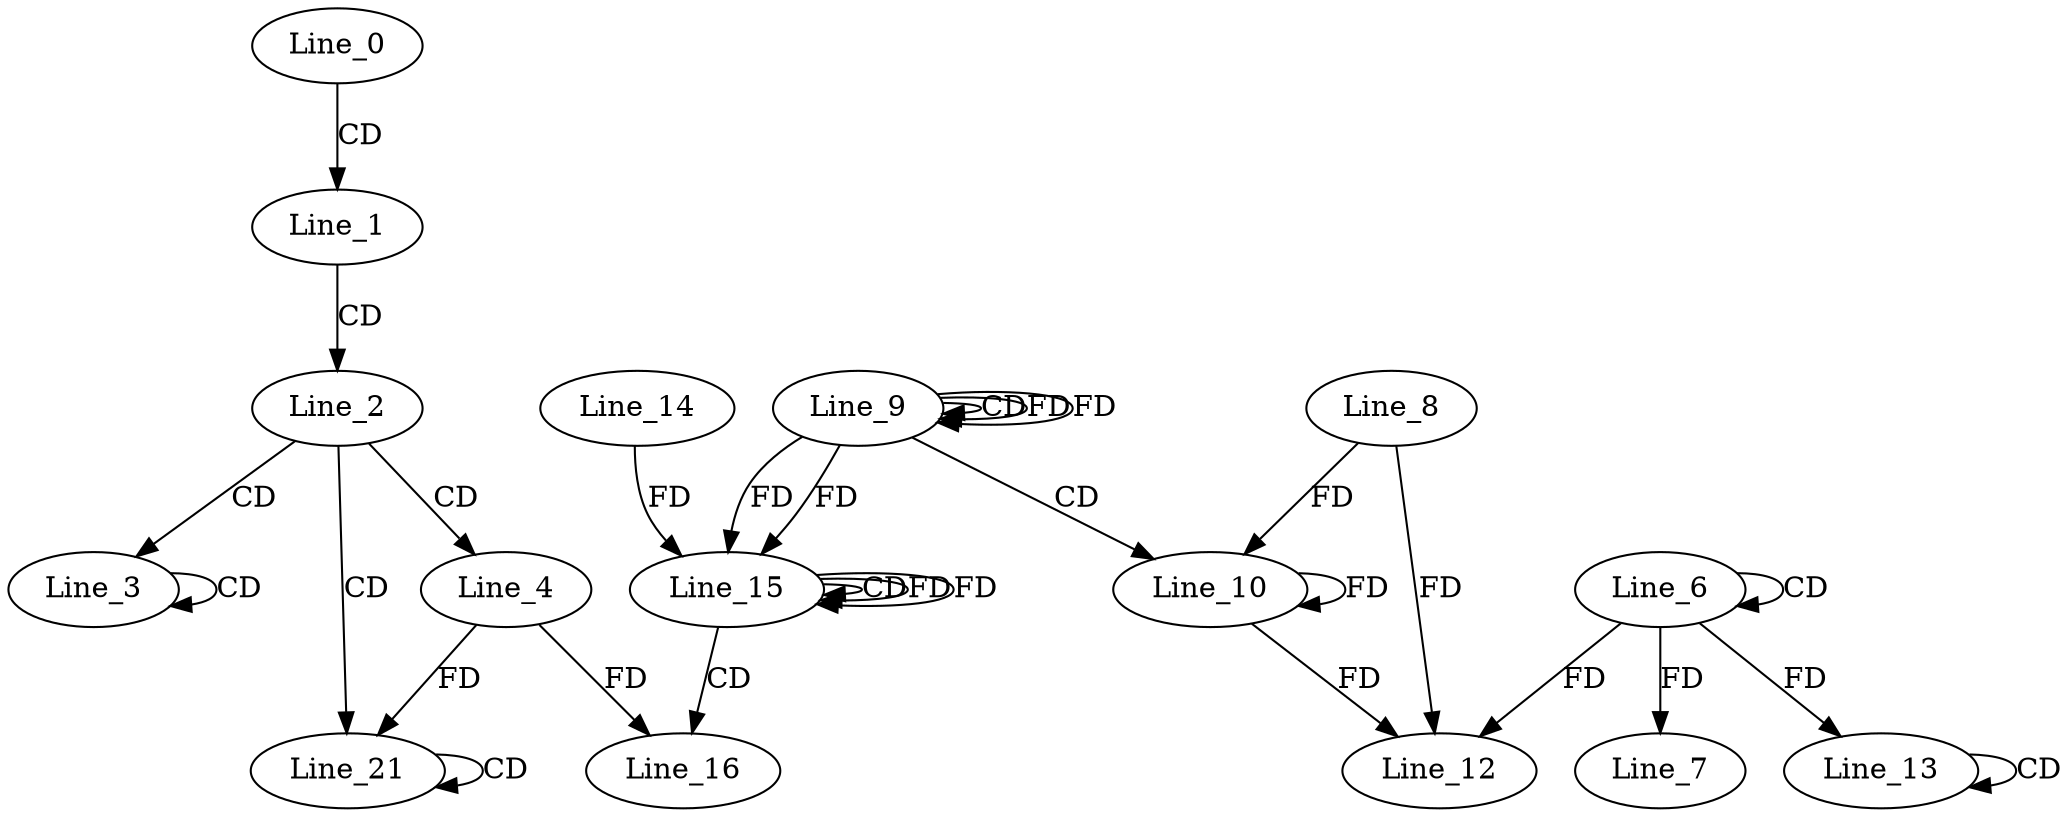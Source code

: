 digraph G {
  Line_0;
  Line_1;
  Line_2;
  Line_3;
  Line_3;
  Line_4;
  Line_6;
  Line_6;
  Line_7;
  Line_9;
  Line_9;
  Line_9;
  Line_10;
  Line_8;
  Line_12;
  Line_12;
  Line_13;
  Line_13;
  Line_15;
  Line_14;
  Line_15;
  Line_15;
  Line_16;
  Line_21;
  Line_21;
  Line_0 -> Line_1 [ label="CD" ];
  Line_1 -> Line_2 [ label="CD" ];
  Line_2 -> Line_3 [ label="CD" ];
  Line_3 -> Line_3 [ label="CD" ];
  Line_2 -> Line_4 [ label="CD" ];
  Line_6 -> Line_6 [ label="CD" ];
  Line_6 -> Line_7 [ label="FD" ];
  Line_9 -> Line_9 [ label="CD" ];
  Line_9 -> Line_9 [ label="FD" ];
  Line_9 -> Line_10 [ label="CD" ];
  Line_10 -> Line_10 [ label="FD" ];
  Line_8 -> Line_10 [ label="FD" ];
  Line_6 -> Line_12 [ label="FD" ];
  Line_10 -> Line_12 [ label="FD" ];
  Line_8 -> Line_12 [ label="FD" ];
  Line_13 -> Line_13 [ label="CD" ];
  Line_6 -> Line_13 [ label="FD" ];
  Line_9 -> Line_15 [ label="FD" ];
  Line_14 -> Line_15 [ label="FD" ];
  Line_15 -> Line_15 [ label="CD" ];
  Line_15 -> Line_15 [ label="FD" ];
  Line_9 -> Line_15 [ label="FD" ];
  Line_15 -> Line_16 [ label="CD" ];
  Line_4 -> Line_16 [ label="FD" ];
  Line_2 -> Line_21 [ label="CD" ];
  Line_21 -> Line_21 [ label="CD" ];
  Line_4 -> Line_21 [ label="FD" ];
  Line_9 -> Line_9 [ label="FD" ];
  Line_15 -> Line_15 [ label="FD" ];
}

